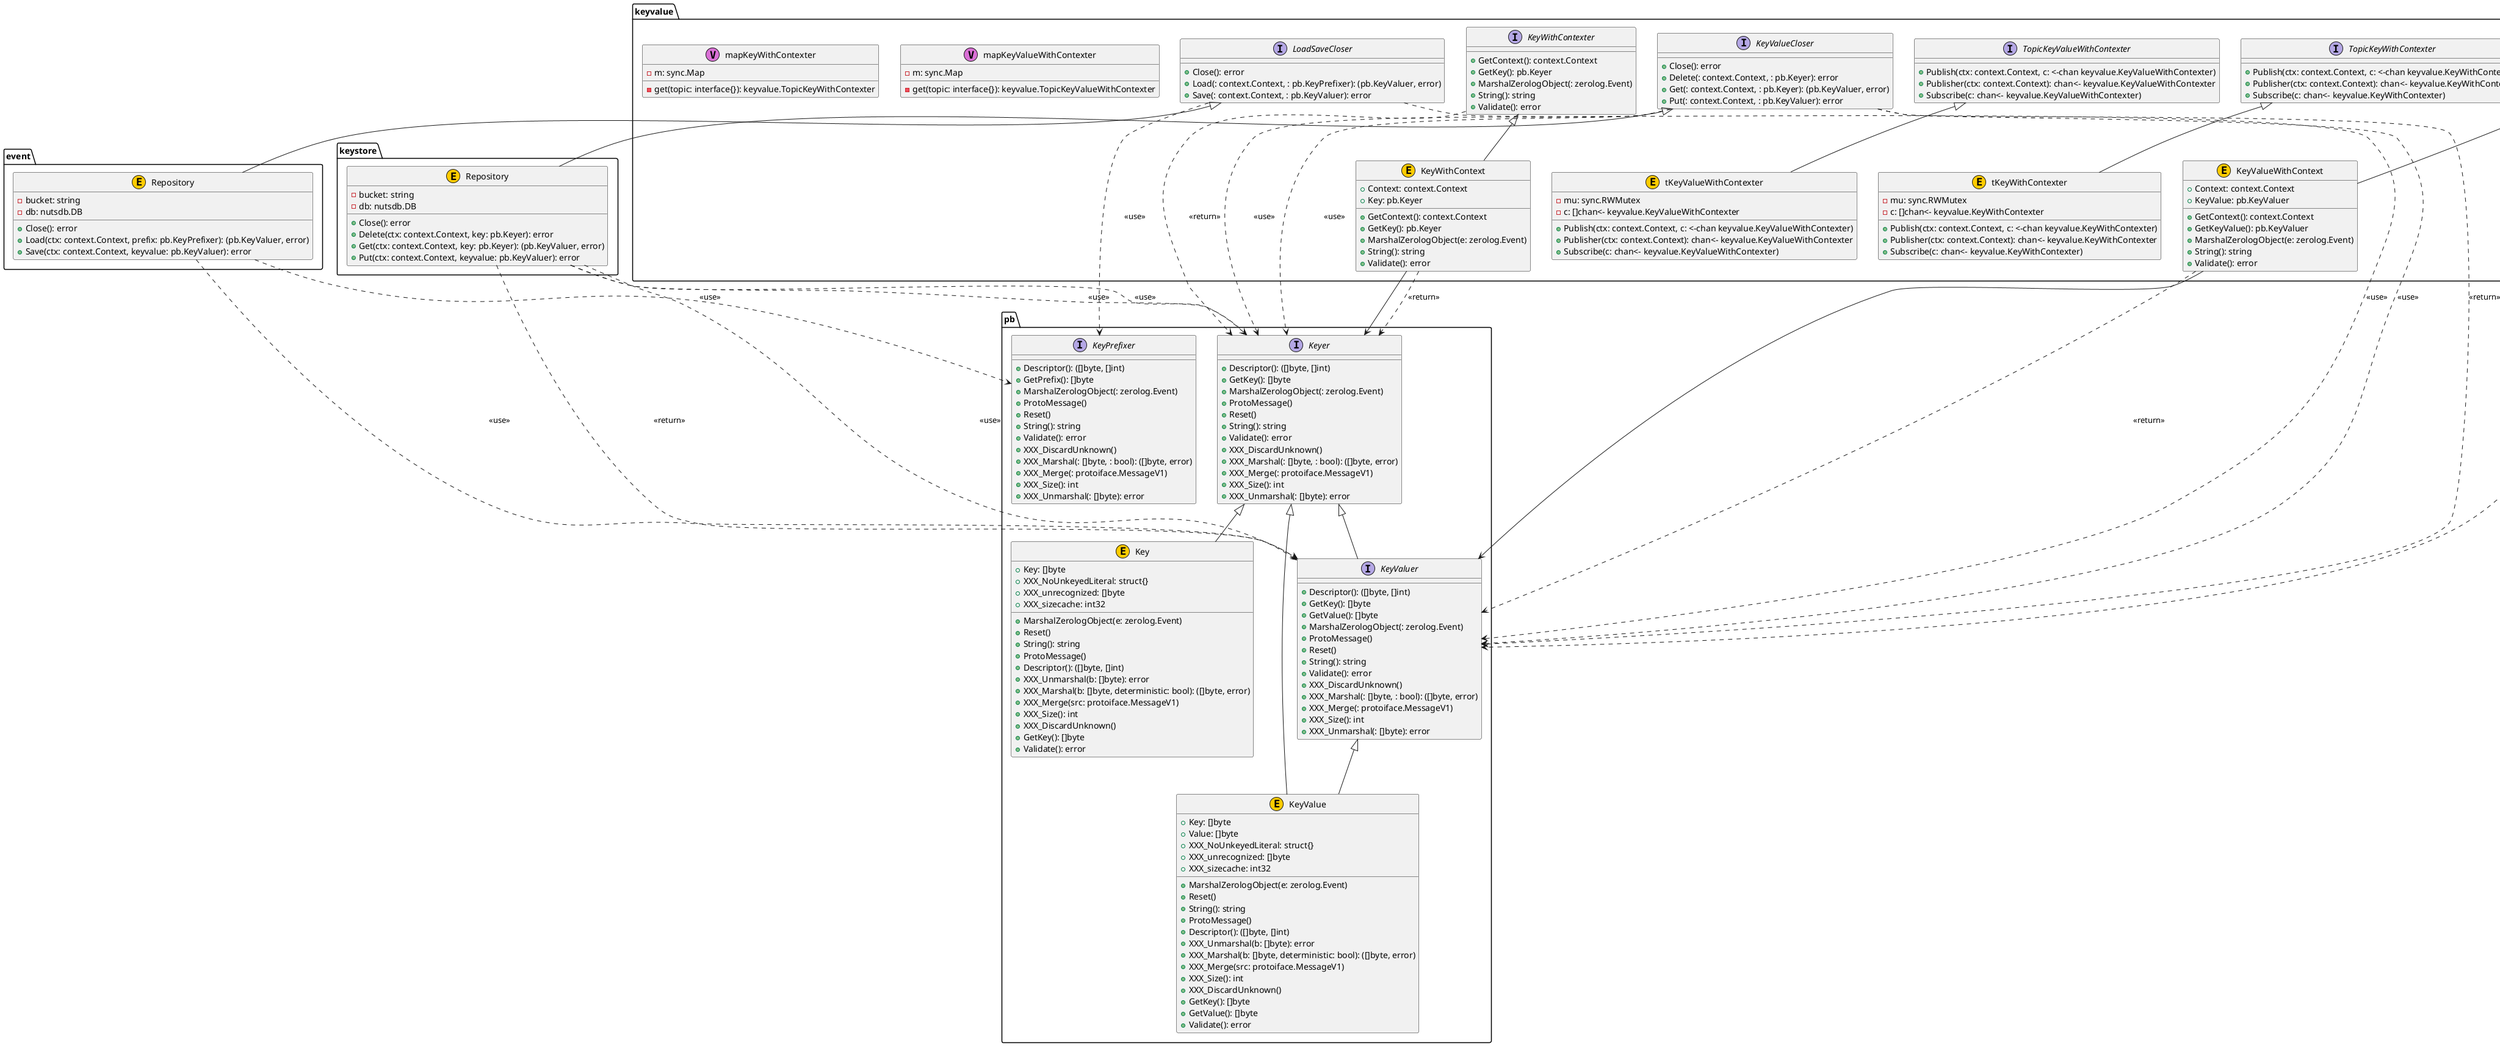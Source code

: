 @startuml

package "event" {
	class "Repository" as event.Repository <<E,#FFCC00>> {
		-bucket: string
		-db: nutsdb.DB
		+Close(): error
		+Load(ctx: context.Context, prefix: pb.KeyPrefixer): (pb.KeyValuer, error)
		+Save(ctx: context.Context, keyvalue: pb.KeyValuer): error
	}
}


	event.Repository ..> pb.KeyPrefixer : <<use>> 
	event.Repository ..> pb.KeyValuer : <<use>> 

package "keystore" {
	class "Repository" as keystore.Repository <<E,#FFCC00>> {
		-bucket: string
		-db: nutsdb.DB
		+Close(): error
		+Delete(ctx: context.Context, key: pb.Keyer): error
		+Get(ctx: context.Context, key: pb.Keyer): (pb.KeyValuer, error)
		+Put(ctx: context.Context, keyvalue: pb.KeyValuer): error
	}
}


	keystore.Repository ..> pb.Keyer : <<use>> 
	keystore.Repository ..> pb.Keyer : <<use>> 
	keystore.Repository ..> pb.KeyValuer : <<return>> 
	keystore.Repository ..> pb.KeyValuer : <<use>> 

package "pb" {
	class "Key" as pb.Key <<E,#FFCC00>> {
		+Key: []byte
		+XXX_NoUnkeyedLiteral: struct{}
		+XXX_unrecognized: []byte
		+XXX_sizecache: int32
		+MarshalZerologObject(e: zerolog.Event)
		+Reset()
		+String(): string
		+ProtoMessage()
		+Descriptor(): ([]byte, []int)
		+XXX_Unmarshal(b: []byte): error
		+XXX_Marshal(b: []byte, deterministic: bool): ([]byte, error)
		+XXX_Merge(src: protoiface.MessageV1)
		+XXX_Size(): int
		+XXX_DiscardUnknown()
		+GetKey(): []byte
		+Validate(): error
	}
}



package "pb" {
	interface "KeyPrefixer" as pb.KeyPrefixer {
		+Descriptor(): ([]byte, []int)
		+GetPrefix(): []byte
		+MarshalZerologObject(: zerolog.Event)
		+ProtoMessage()
		+Reset()
		+String(): string
		+Validate(): error
		+XXX_DiscardUnknown()
		+XXX_Marshal(: []byte, : bool): ([]byte, error)
		+XXX_Merge(: protoiface.MessageV1)
		+XXX_Size(): int
		+XXX_Unmarshal(: []byte): error
	}
}



package "pb" {
	class "KeyValue" as pb.KeyValue <<E,#FFCC00>> {
		+Key: []byte
		+Value: []byte
		+XXX_NoUnkeyedLiteral: struct{}
		+XXX_unrecognized: []byte
		+XXX_sizecache: int32
		+MarshalZerologObject(e: zerolog.Event)
		+Reset()
		+String(): string
		+ProtoMessage()
		+Descriptor(): ([]byte, []int)
		+XXX_Unmarshal(b: []byte): error
		+XXX_Marshal(b: []byte, deterministic: bool): ([]byte, error)
		+XXX_Merge(src: protoiface.MessageV1)
		+XXX_Size(): int
		+XXX_DiscardUnknown()
		+GetKey(): []byte
		+GetValue(): []byte
		+Validate(): error
	}
}



package "keyvalue" {
	interface "KeyValueCloser" as keyvalue.KeyValueCloser {
		+Close(): error
		+Delete(: context.Context, : pb.Keyer): error
		+Get(: context.Context, : pb.Keyer): (pb.KeyValuer, error)
		+Put(: context.Context, : pb.KeyValuer): error
	}
}


	keyvalue.KeyValueCloser ..> pb.Keyer : <<use>> 
	keyvalue.KeyValueCloser ..> pb.Keyer : <<use>> 
	keyvalue.KeyValueCloser ..> pb.KeyValuer : <<return>> 
	keyvalue.KeyValueCloser ..> pb.KeyValuer : <<use>> 

package "keyvalue" {
	class "KeyValueWithContext" as keyvalue.KeyValueWithContext <<E,#FFCC00>> {
		+Context: context.Context
		+KeyValue: pb.KeyValuer
		+GetContext(): context.Context
		+GetKeyValue(): pb.KeyValuer
		+MarshalZerologObject(e: zerolog.Event)
		+String(): string
		+Validate(): error
	}
}

	keyvalue.KeyValueWithContext --> pb.KeyValuer

	keyvalue.KeyValueWithContext ..> pb.KeyValuer : <<return>> 

package "keyvalue" {
	interface "KeyValueWithContexter" as keyvalue.KeyValueWithContexter {
		+GetContext(): context.Context
		+GetKeyValue(): pb.KeyValuer
		+MarshalZerologObject(: zerolog.Event)
		+String(): string
		+Validate(): error
	}
}


	keyvalue.KeyValueWithContexter ..> pb.KeyValuer : <<return>> 

package "pb" {
	interface "KeyValuer" as pb.KeyValuer {
		+Descriptor(): ([]byte, []int)
		+GetKey(): []byte
		+GetValue(): []byte
		+MarshalZerologObject(: zerolog.Event)
		+ProtoMessage()
		+Reset()
		+String(): string
		+Validate(): error
		+XXX_DiscardUnknown()
		+XXX_Marshal(: []byte, : bool): ([]byte, error)
		+XXX_Merge(: protoiface.MessageV1)
		+XXX_Size(): int
		+XXX_Unmarshal(: []byte): error
	}
}



package "keyvalue" {
	class "KeyWithContext" as keyvalue.KeyWithContext <<E,#FFCC00>> {
		+Context: context.Context
		+Key: pb.Keyer
		+GetContext(): context.Context
		+GetKey(): pb.Keyer
		+MarshalZerologObject(e: zerolog.Event)
		+String(): string
		+Validate(): error
	}
}

	keyvalue.KeyWithContext --> pb.Keyer

	keyvalue.KeyWithContext ..> pb.Keyer : <<return>> 

package "keyvalue" {
	interface "KeyWithContexter" as keyvalue.KeyWithContexter {
		+GetContext(): context.Context
		+GetKey(): pb.Keyer
		+MarshalZerologObject(: zerolog.Event)
		+String(): string
		+Validate(): error
	}
}


	keyvalue.KeyWithContexter ..> pb.Keyer : <<return>> 

package "pb" {
	interface "Keyer" as pb.Keyer {
		+Descriptor(): ([]byte, []int)
		+GetKey(): []byte
		+MarshalZerologObject(: zerolog.Event)
		+ProtoMessage()
		+Reset()
		+String(): string
		+Validate(): error
		+XXX_DiscardUnknown()
		+XXX_Marshal(: []byte, : bool): ([]byte, error)
		+XXX_Merge(: protoiface.MessageV1)
		+XXX_Size(): int
		+XXX_Unmarshal(: []byte): error
	}
}



package "keyvalue" {
	interface "LoadSaveCloser" as keyvalue.LoadSaveCloser {
		+Close(): error
		+Load(: context.Context, : pb.KeyPrefixer): (pb.KeyValuer, error)
		+Save(: context.Context, : pb.KeyValuer): error
	}
}


	keyvalue.LoadSaveCloser ..> pb.KeyPrefixer : <<use>> 
	keyvalue.LoadSaveCloser ..> pb.KeyValuer : <<use>> 

package "keyvalue" {
	interface "TopicKeyValueWithContexter" as keyvalue.TopicKeyValueWithContexter {
		+Publish(ctx: context.Context, c: <-chan keyvalue.KeyValueWithContexter)
		+Publisher(ctx: context.Context): chan<- keyvalue.KeyValueWithContexter
		+Subscribe(c: chan<- keyvalue.KeyValueWithContexter)
	}
}



package "keyvalue" {
	interface "TopicKeyWithContexter" as keyvalue.TopicKeyWithContexter {
		+Publish(ctx: context.Context, c: <-chan keyvalue.KeyWithContexter)
		+Publisher(ctx: context.Context): chan<- keyvalue.KeyWithContexter
		+Subscribe(c: chan<- keyvalue.KeyWithContexter)
	}
}



package "keyvalue" {
	class "mapKeyValueWithContexter" as keyvalue.mapKeyValueWithContexter <<V,Orchid>> {
		-m: sync.Map
		-get(topic: interface{}): keyvalue.TopicKeyValueWithContexter
	}
}



package "keyvalue" {
	class "mapKeyWithContexter" as keyvalue.mapKeyWithContexter <<V,Orchid>> {
		-m: sync.Map
		-get(topic: interface{}): keyvalue.TopicKeyWithContexter
	}
}



package "keyvalue" {
	class "tKeyValueWithContexter" as keyvalue.tKeyValueWithContexter <<E,#FFCC00>> {
		-mu: sync.RWMutex
		-c: []chan<- keyvalue.KeyValueWithContexter
		+Publish(ctx: context.Context, c: <-chan keyvalue.KeyValueWithContexter)
		+Publisher(ctx: context.Context): chan<- keyvalue.KeyValueWithContexter
		+Subscribe(c: chan<- keyvalue.KeyValueWithContexter)
	}
}



package "keyvalue" {
	class "tKeyWithContexter" as keyvalue.tKeyWithContexter <<E,#FFCC00>> {
		-mu: sync.RWMutex
		-c: []chan<- keyvalue.KeyWithContexter
		+Publish(ctx: context.Context, c: <-chan keyvalue.KeyWithContexter)
		+Publisher(ctx: context.Context): chan<- keyvalue.KeyWithContexter
		+Subscribe(c: chan<- keyvalue.KeyWithContexter)
	}
}



	event.Repository -up-|> keyvalue.LoadSaveCloser
	keystore.Repository -up-|> keyvalue.KeyValueCloser
	pb.Key -up-|> pb.Keyer
	pb.KeyValue -up-|> pb.KeyValuer
	pb.KeyValue -up-|> pb.Keyer
	keyvalue.KeyValueWithContext -up-|> keyvalue.KeyValueWithContexter
	pb.KeyValuer -up-|> pb.Keyer
	keyvalue.KeyWithContext -up-|> keyvalue.KeyWithContexter
	keyvalue.tKeyValueWithContexter -up-|> keyvalue.TopicKeyValueWithContexter
	keyvalue.tKeyWithContexter -up-|> keyvalue.TopicKeyWithContexter


@enduml
